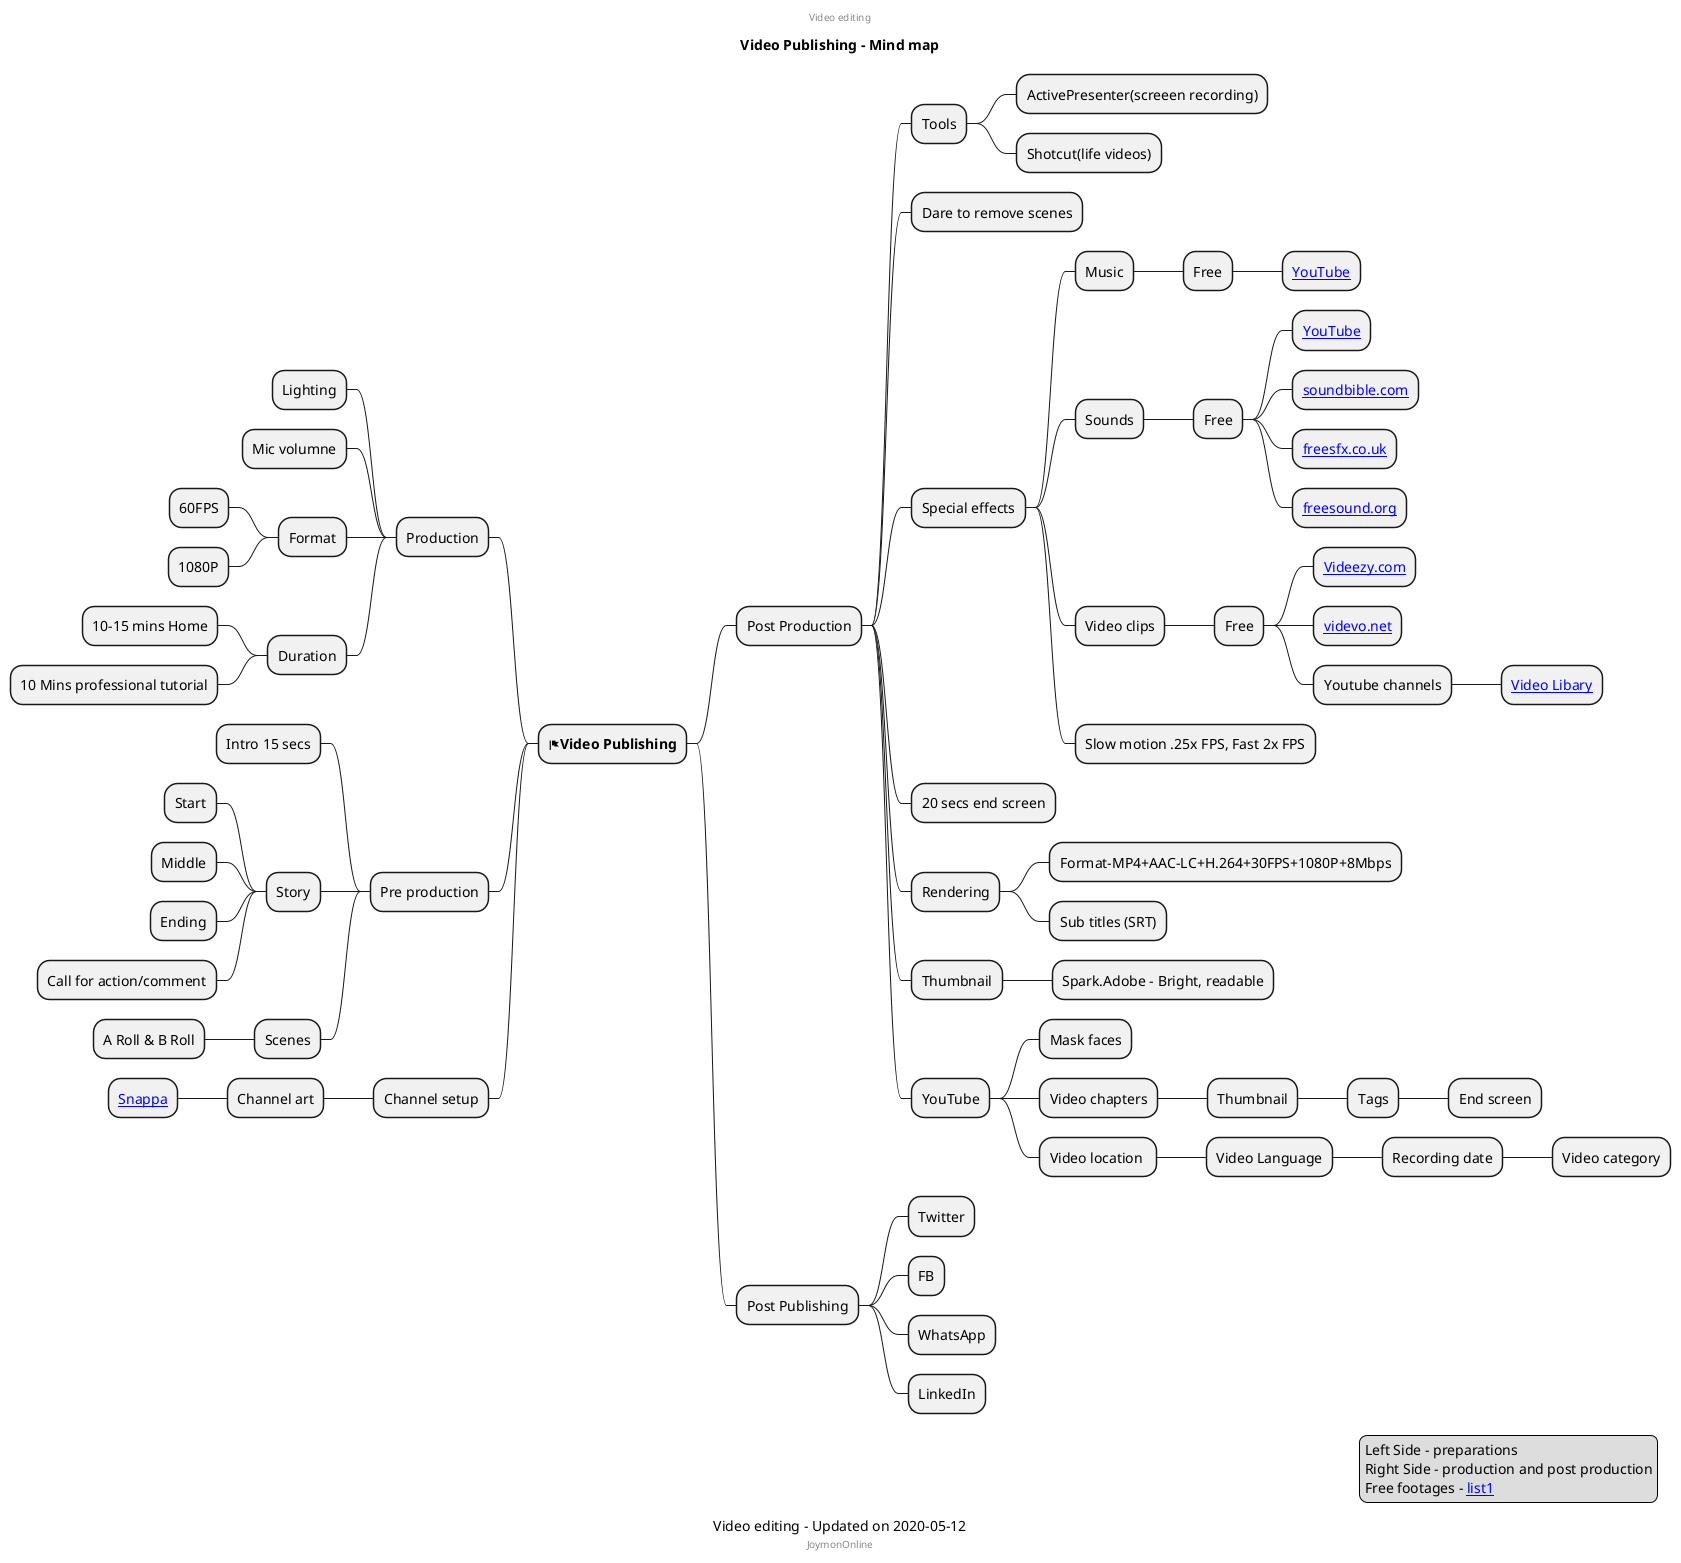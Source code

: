 @startmindmap
caption Video editing - Updated on 2020-05-12
title Video Publishing - Mind map
center header
Video editing
endheader

* <&flag><b>Video Publishing</b>

** Post Production
*** Tools
**** ActivePresenter(screeen recording)
**** Shotcut(life videos)
*** Dare to remove scenes
*** Special effects
**** Music
***** Free
****** [[https://www.youtube.com/audiolibrary/music?nv=1 YouTube]]
**** Sounds
***** Free
****** [[https://www.youtube.com/audiolibrary/soundeffects?nv=1 YouTube]]
****** [[https://soundbible.com/ soundbible.com]]
****** [[https://freesfx.co.uk/ freesfx.co.uk]]
****** [[https://freesound.org/ freesound.org]]
**** Video clips
***** Free
****** [[https://www.videezy.com/ Videezy.com]]
****** [[https://www.videvo.net/ videvo.net]]
****** Youtube channels
******* [[https://www.youtube.com/channel/UC8ScFr0TdBPz9bLElei6-VA/videos Video Libary]]
**** Slow motion .25x FPS, Fast 2x FPS

*** 20 secs end screen
*** Rendering
**** Format-MP4+AAC-LC+H.264+30FPS+1080P+8Mbps
**** Sub titles (SRT)
*** Thumbnail
**** Spark.Adobe - Bright, readable
*** YouTube
**** Mask faces
**** Video chapters
***** Thumbnail
****** Tags
******* End screen
**** Video location 
***** Video Language
****** Recording date
******* Video category

** Post Publishing
*** Twitter
*** FB
*** WhatsApp
*** LinkedIn

left side
** Production
*** Lighting
*** Mic volumne
*** Format
**** 60FPS
**** 1080P
*** Duration
**** 10-15 mins Home
**** 10 Mins professional tutorial
** Pre production
*** Intro 15 secs
*** Story
**** Start
**** Middle
**** Ending
****  Call for action/comment
*** Scenes
**** A Roll & B Roll
** Channel setup
*** Channel art
**** [[https://snappa.com/ Snappa]]
center footer JoymonOnline

legend right
  Left Side - preparations
  Right Side - production and post production
  Free footages - [[https://www.oberlo.com/blog/free-stock-video-websites list1]]
endlegend
@endmindmap